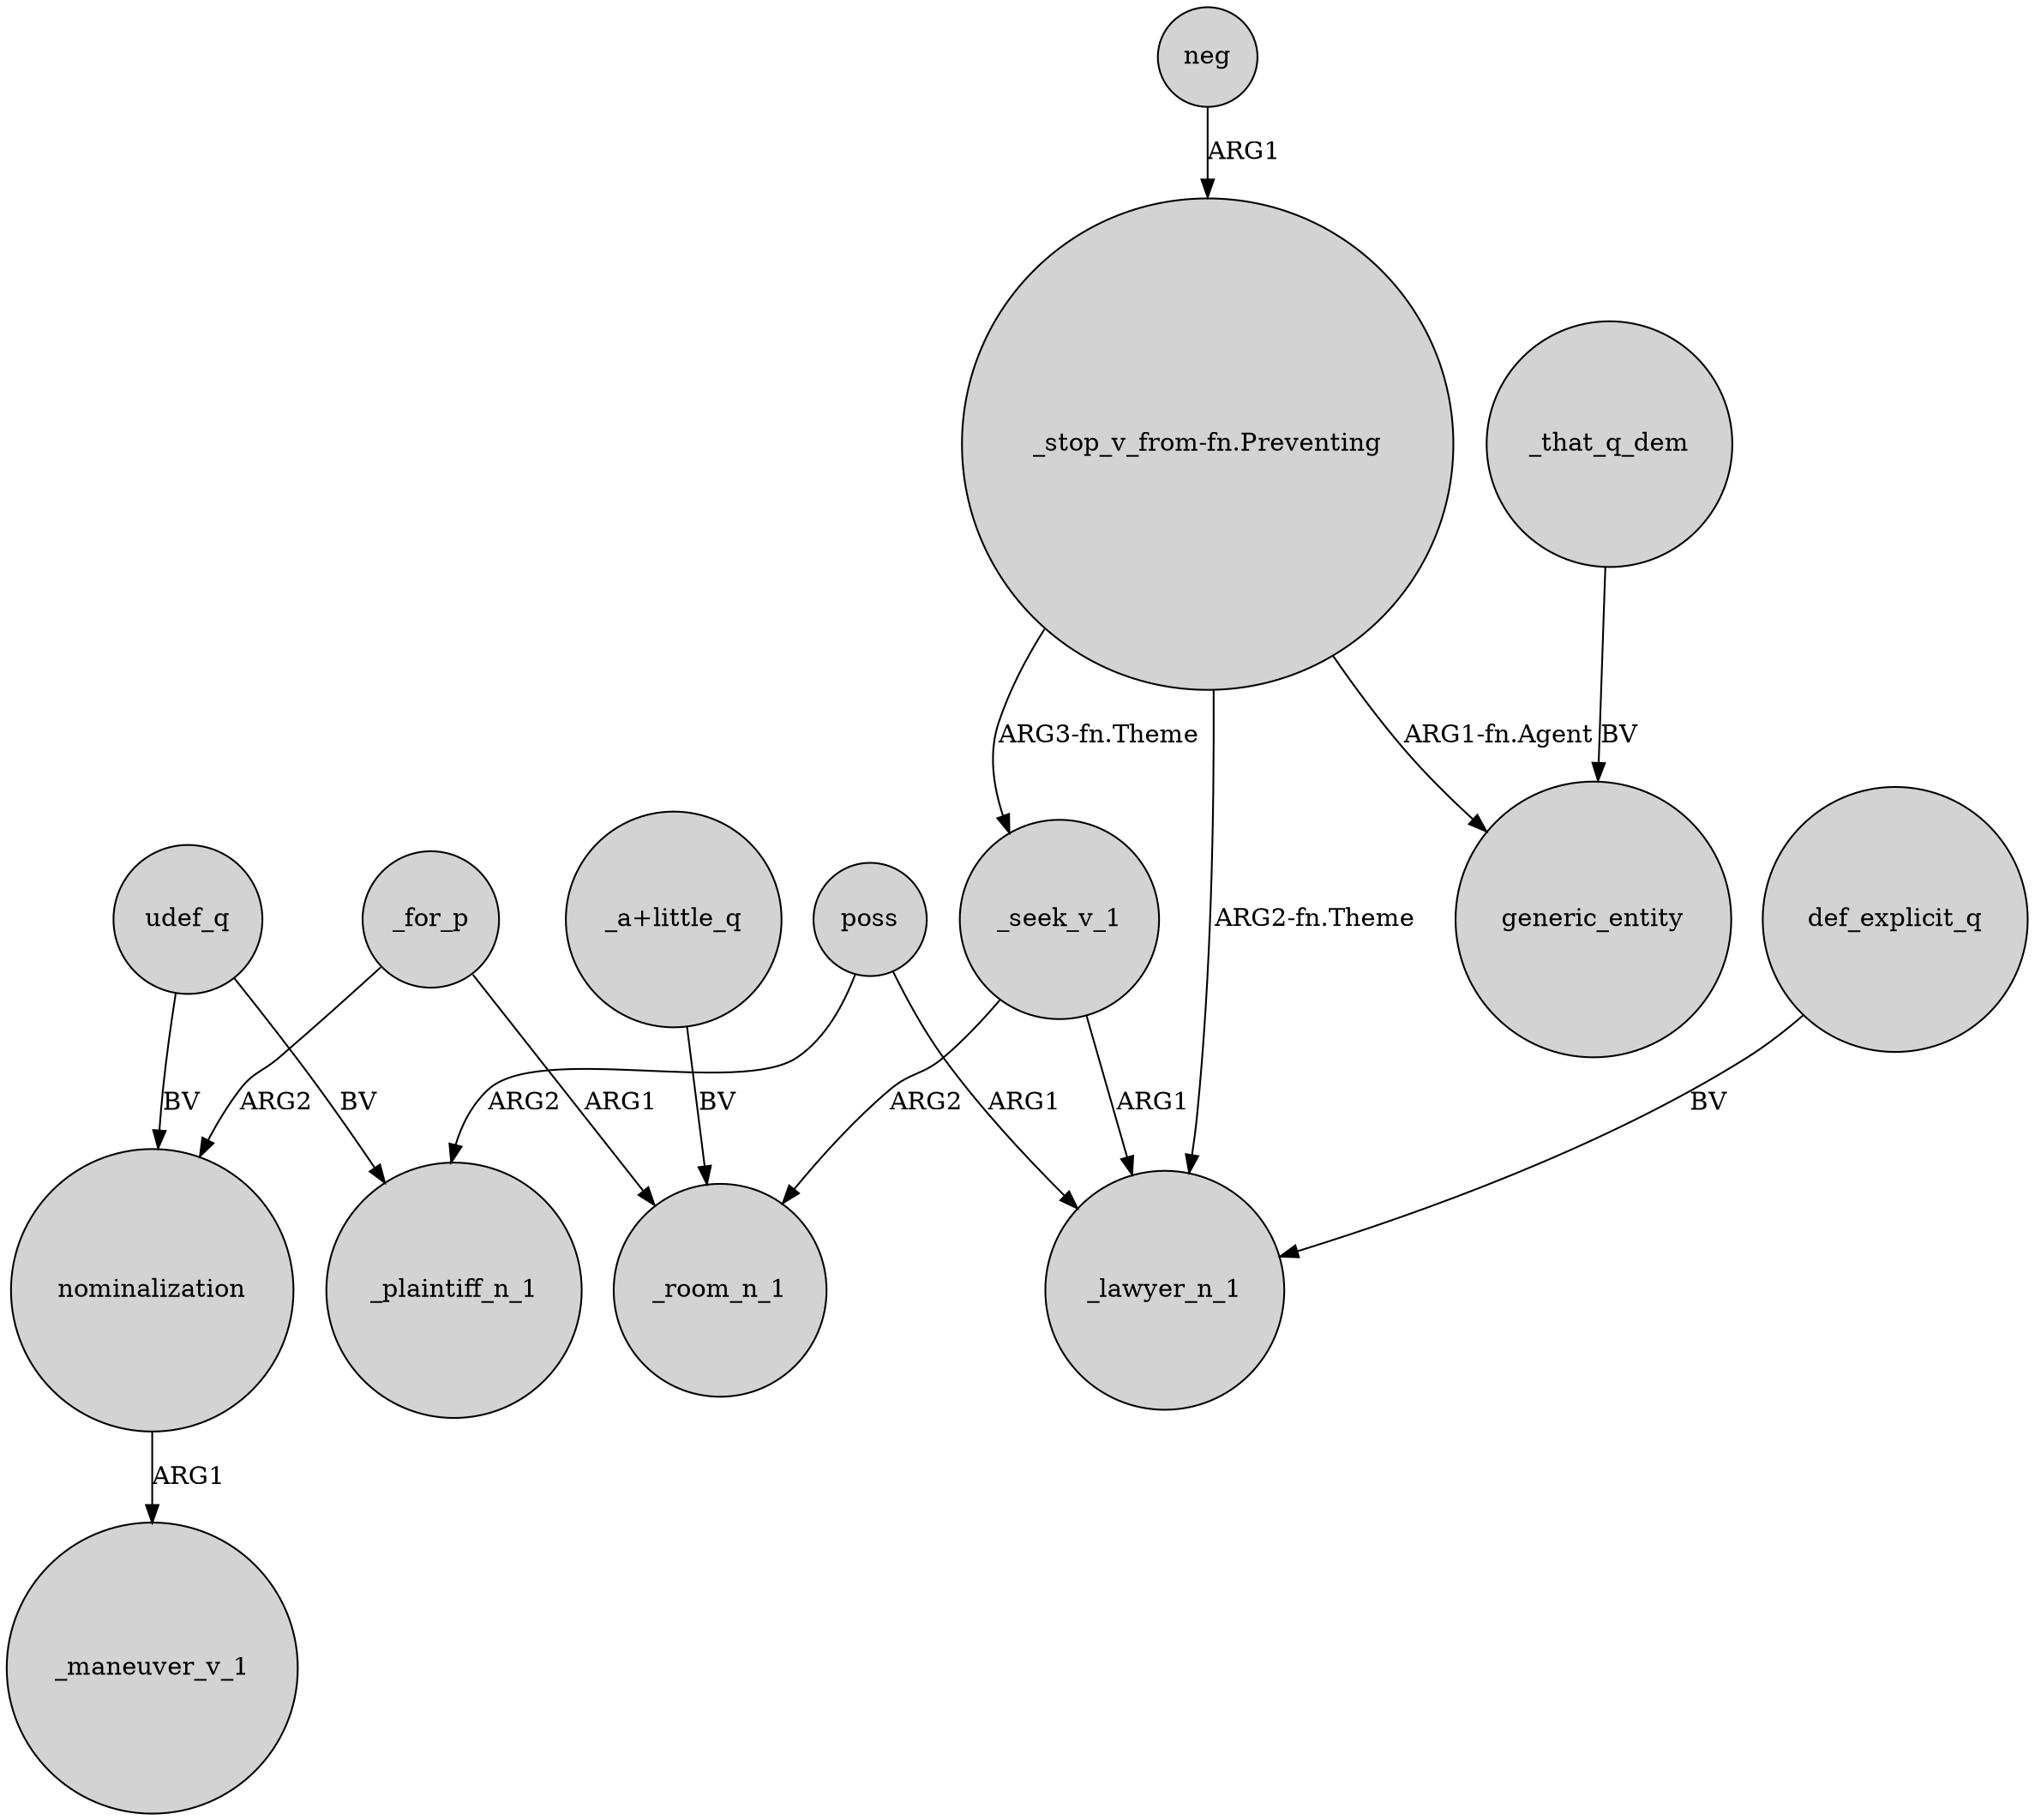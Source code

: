 digraph {
	node [shape=circle style=filled]
	_for_p -> nominalization [label=ARG2]
	neg -> "_stop_v_from-fn.Preventing" [label=ARG1]
	udef_q -> _plaintiff_n_1 [label=BV]
	def_explicit_q -> _lawyer_n_1 [label=BV]
	"_stop_v_from-fn.Preventing" -> generic_entity [label="ARG1-fn.Agent"]
	_seek_v_1 -> _lawyer_n_1 [label=ARG1]
	nominalization -> _maneuver_v_1 [label=ARG1]
	"_stop_v_from-fn.Preventing" -> _seek_v_1 [label="ARG3-fn.Theme"]
	"_a+little_q" -> _room_n_1 [label=BV]
	_seek_v_1 -> _room_n_1 [label=ARG2]
	poss -> _plaintiff_n_1 [label=ARG2]
	_that_q_dem -> generic_entity [label=BV]
	_for_p -> _room_n_1 [label=ARG1]
	udef_q -> nominalization [label=BV]
	"_stop_v_from-fn.Preventing" -> _lawyer_n_1 [label="ARG2-fn.Theme"]
	poss -> _lawyer_n_1 [label=ARG1]
}

